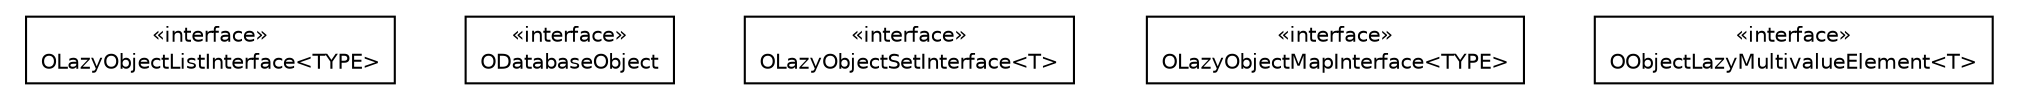 #!/usr/local/bin/dot
#
# Class diagram 
# Generated by UMLGraph version R5_6-24-gf6e263 (http://www.umlgraph.org/)
#

digraph G {
	edge [fontname="Helvetica",fontsize=10,labelfontname="Helvetica",labelfontsize=10];
	node [fontname="Helvetica",fontsize=10,shape=plaintext];
	nodesep=0.25;
	ranksep=0.5;
	// com.orientechnologies.orient.core.db.object.OLazyObjectListInterface<TYPE>
	c71389 [label=<<table title="com.orientechnologies.orient.core.db.object.OLazyObjectListInterface" border="0" cellborder="1" cellspacing="0" cellpadding="2" port="p" href="./OLazyObjectListInterface.html">
		<tr><td><table border="0" cellspacing="0" cellpadding="1">
<tr><td align="center" balign="center"> &#171;interface&#187; </td></tr>
<tr><td align="center" balign="center"> OLazyObjectListInterface&lt;TYPE&gt; </td></tr>
		</table></td></tr>
		</table>>, URL="./OLazyObjectListInterface.html", fontname="Helvetica", fontcolor="black", fontsize=10.0];
	// com.orientechnologies.orient.core.db.object.ODatabaseObject
	c71390 [label=<<table title="com.orientechnologies.orient.core.db.object.ODatabaseObject" border="0" cellborder="1" cellspacing="0" cellpadding="2" port="p" href="./ODatabaseObject.html">
		<tr><td><table border="0" cellspacing="0" cellpadding="1">
<tr><td align="center" balign="center"> &#171;interface&#187; </td></tr>
<tr><td align="center" balign="center"> ODatabaseObject </td></tr>
		</table></td></tr>
		</table>>, URL="./ODatabaseObject.html", fontname="Helvetica", fontcolor="black", fontsize=10.0];
	// com.orientechnologies.orient.core.db.object.OLazyObjectSetInterface<T>
	c71391 [label=<<table title="com.orientechnologies.orient.core.db.object.OLazyObjectSetInterface" border="0" cellborder="1" cellspacing="0" cellpadding="2" port="p" href="./OLazyObjectSetInterface.html">
		<tr><td><table border="0" cellspacing="0" cellpadding="1">
<tr><td align="center" balign="center"> &#171;interface&#187; </td></tr>
<tr><td align="center" balign="center"> OLazyObjectSetInterface&lt;T&gt; </td></tr>
		</table></td></tr>
		</table>>, URL="./OLazyObjectSetInterface.html", fontname="Helvetica", fontcolor="black", fontsize=10.0];
	// com.orientechnologies.orient.core.db.object.OLazyObjectMapInterface<TYPE>
	c71392 [label=<<table title="com.orientechnologies.orient.core.db.object.OLazyObjectMapInterface" border="0" cellborder="1" cellspacing="0" cellpadding="2" port="p" href="./OLazyObjectMapInterface.html">
		<tr><td><table border="0" cellspacing="0" cellpadding="1">
<tr><td align="center" balign="center"> &#171;interface&#187; </td></tr>
<tr><td align="center" balign="center"> OLazyObjectMapInterface&lt;TYPE&gt; </td></tr>
		</table></td></tr>
		</table>>, URL="./OLazyObjectMapInterface.html", fontname="Helvetica", fontcolor="black", fontsize=10.0];
	// com.orientechnologies.orient.core.db.object.OObjectLazyMultivalueElement<T>
	c71393 [label=<<table title="com.orientechnologies.orient.core.db.object.OObjectLazyMultivalueElement" border="0" cellborder="1" cellspacing="0" cellpadding="2" port="p" href="./OObjectLazyMultivalueElement.html">
		<tr><td><table border="0" cellspacing="0" cellpadding="1">
<tr><td align="center" balign="center"> &#171;interface&#187; </td></tr>
<tr><td align="center" balign="center"> OObjectLazyMultivalueElement&lt;T&gt; </td></tr>
		</table></td></tr>
		</table>>, URL="./OObjectLazyMultivalueElement.html", fontname="Helvetica", fontcolor="black", fontsize=10.0];
}

